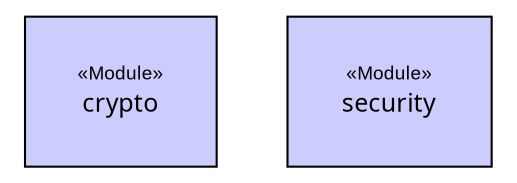 
	
digraph G {             
	fontsize = 10        
	node [                          
		fontsize = 10                
		fontname="arial"
		shape=plaintext
	     ]        
	     
	edge [                            
		fontsize = 10        
	     ]        
	
	
	
		crypto [label=<<table border="0" cellborder="1" cellspacing="0" cellpadding="20" port="p" bgcolor="#CCCCFF">
		<tr><td>
			<table border="0" cellspacing="1" cellpadding="1">
				<tr><td> &laquo;Module&raquo; </td></tr>
				<tr><td><font face="arialbd"  point-size="12.0"> crypto </font></td></tr>
			</table>
		</td></tr>	
		</table>>, fontname="arial", fontcolor="black", fontsize=9.0];
	

	
		security [label=<<table border="0" cellborder="1" cellspacing="0" cellpadding="20" port="p" bgcolor="#CCCCFF">
		<tr><td>
			<table border="0" cellspacing="1" cellpadding="1">
				<tr><td> &laquo;Module&raquo; </td></tr>
				<tr><td><font face="arialbd"  point-size="12.0"> security </font></td></tr>
			</table>
		</td></tr>	
		</table>>, fontname="arial", fontcolor="black", fontsize=9.0];
	

	
		
	

	

	
	
	}
	
